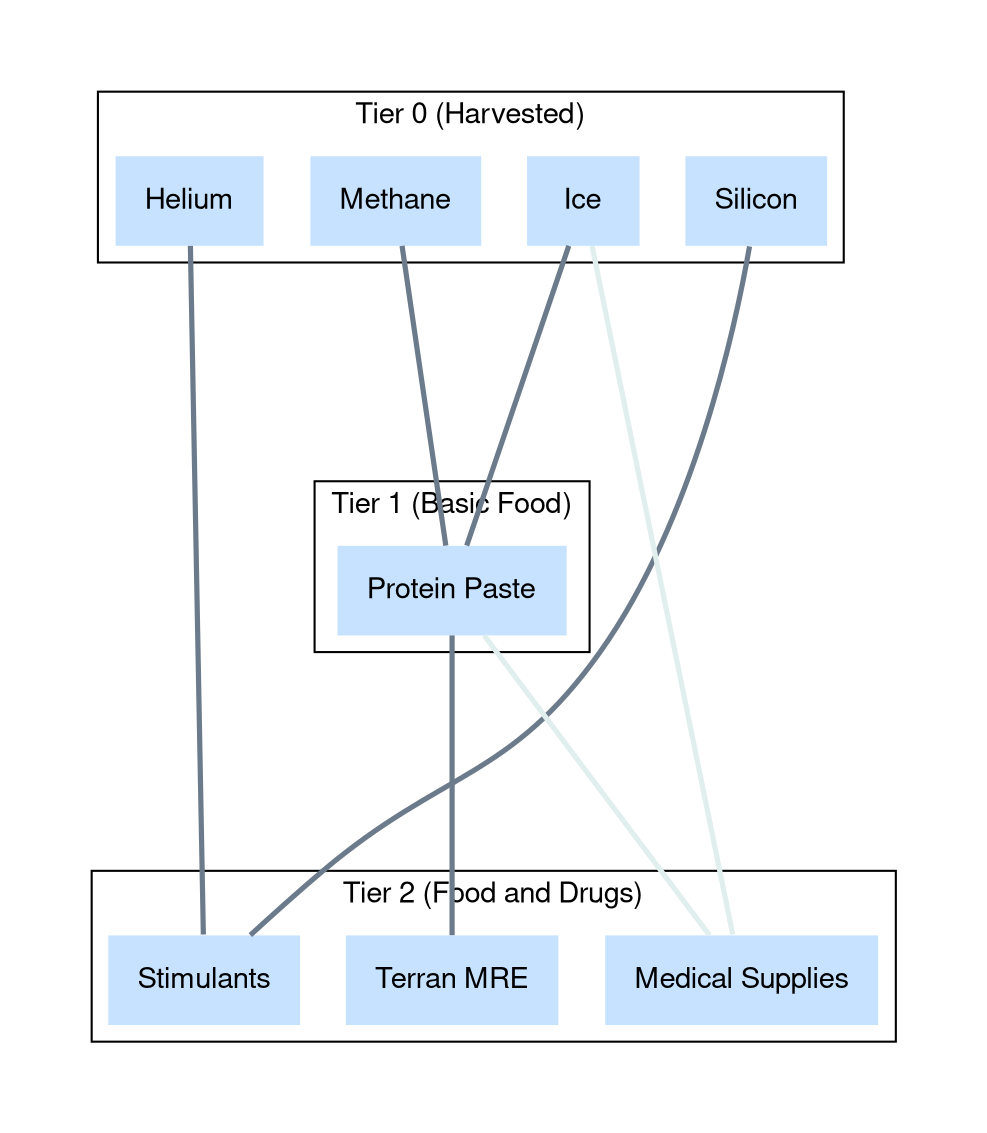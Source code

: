 graph "X4 Economy" {
	compound=true fontname="Helvetica,Arial,sans-serif"
	graph [nodesep=0.3 pad=0.5 ranksep=2]
	node [color=slategray1 fontname="Helvetica,Arial,sans-serif" margin=0.2 penwidth=0 shape=record style=filled]
	edge [fontname="Helvetica,Arial,sans-serif" penwidth=2.5]
	subgraph 0 {
		cluster=true label="Tier 0 (Harvested)"
		Helium [colour=lightsteelblue2 shape=box]
		Methane [colour=lightsteelblue2 shape=box]
		Silicon [colour=lightsteelblue2 shape=box]
		Ice [colour=lightsteelblue2 shape=box]
	}
	subgraph 1 {
		cluster=true label="Tier 1 (Basic Food)"
		"Protein Paste" [colour=lightsteelblue2 shape=box]
	}
	subgraph 2 {
		cluster=true label="Tier 2 (Food and Drugs)"
		"Medical Supplies" [colour=lightsteelblue2 shape=box]
		"Terran MRE" [colour=lightsteelblue2 shape=box]
		Stimulants [colour=lightsteelblue2 shape=box]
	}
	subgraph 3 {
		cluster=true label="Tier 3 (Refined)"
	}
	subgraph 4 {
		cluster=true label="Tier 4 (Advanced)"
	}
	subgraph 5 {
		cluster=true label="Tier 5 (Components)"
	}
	subgraph 6 {
		cluster=true label="Tier 6 (Equipment)"
	}
	Ice -- "Protein Paste" [color=slategray4 constraint=true]
	Methane -- "Protein Paste" [color=slategray4 constraint=true]
	Ice -- "Medical Supplies" [color=azure2 constraint=false]
	"Protein Paste" -- "Medical Supplies" [color=azure2 constraint=false]
	"Protein Paste" -- "Terran MRE" [color=slategray4 constraint=true]
	Helium -- Stimulants [color=slategray4 constraint=true]
	Silicon -- Stimulants [color=slategray4 constraint=true]
}
